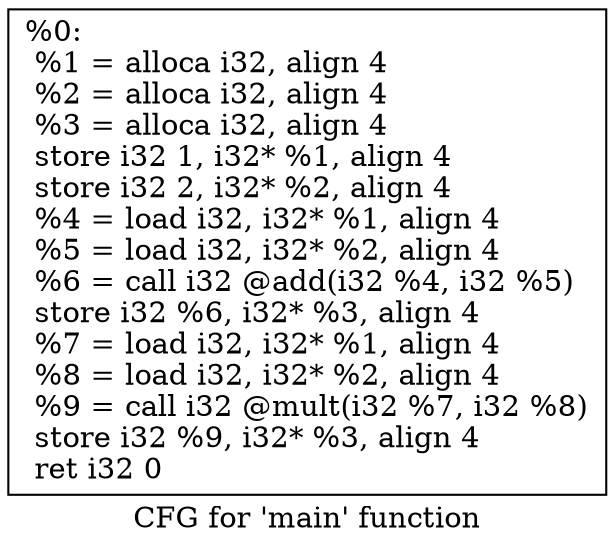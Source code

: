 digraph "CFG for 'main' function" {
	label="CFG for 'main' function";

	Node0xce4700 [shape=record,label="{%0:\l  %1 = alloca i32, align 4\l  %2 = alloca i32, align 4\l  %3 = alloca i32, align 4\l  store i32 1, i32* %1, align 4\l  store i32 2, i32* %2, align 4\l  %4 = load i32, i32* %1, align 4\l  %5 = load i32, i32* %2, align 4\l  %6 = call i32 @add(i32 %4, i32 %5)\l  store i32 %6, i32* %3, align 4\l  %7 = load i32, i32* %1, align 4\l  %8 = load i32, i32* %2, align 4\l  %9 = call i32 @mult(i32 %7, i32 %8)\l  store i32 %9, i32* %3, align 4\l  ret i32 0\l}"];
}
